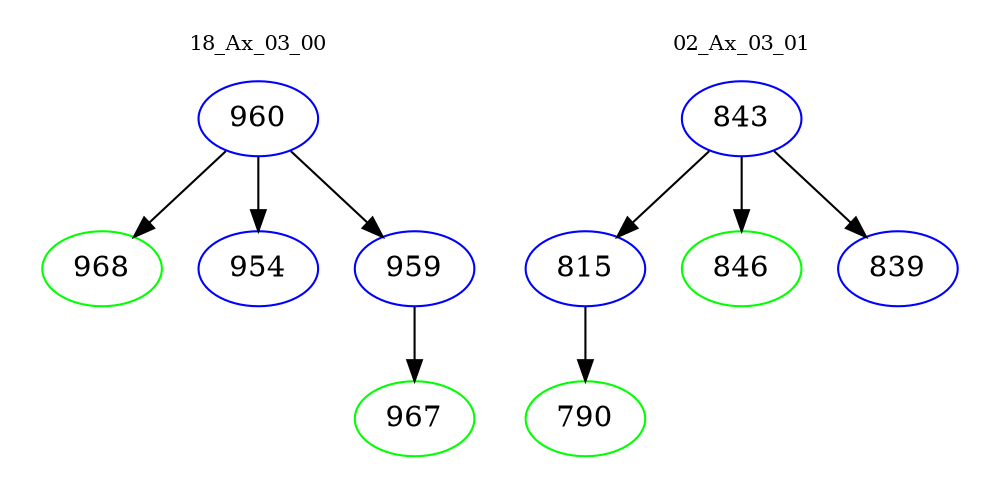 digraph{
subgraph cluster_0 {
color = white
label = "18_Ax_03_00";
fontsize=10;
T0_960 [label="960", color="blue"]
T0_960 -> T0_968 [color="black"]
T0_968 [label="968", color="green"]
T0_960 -> T0_954 [color="black"]
T0_954 [label="954", color="blue"]
T0_960 -> T0_959 [color="black"]
T0_959 [label="959", color="blue"]
T0_959 -> T0_967 [color="black"]
T0_967 [label="967", color="green"]
}
subgraph cluster_1 {
color = white
label = "02_Ax_03_01";
fontsize=10;
T1_843 [label="843", color="blue"]
T1_843 -> T1_815 [color="black"]
T1_815 [label="815", color="blue"]
T1_815 -> T1_790 [color="black"]
T1_790 [label="790", color="green"]
T1_843 -> T1_846 [color="black"]
T1_846 [label="846", color="green"]
T1_843 -> T1_839 [color="black"]
T1_839 [label="839", color="blue"]
}
}
